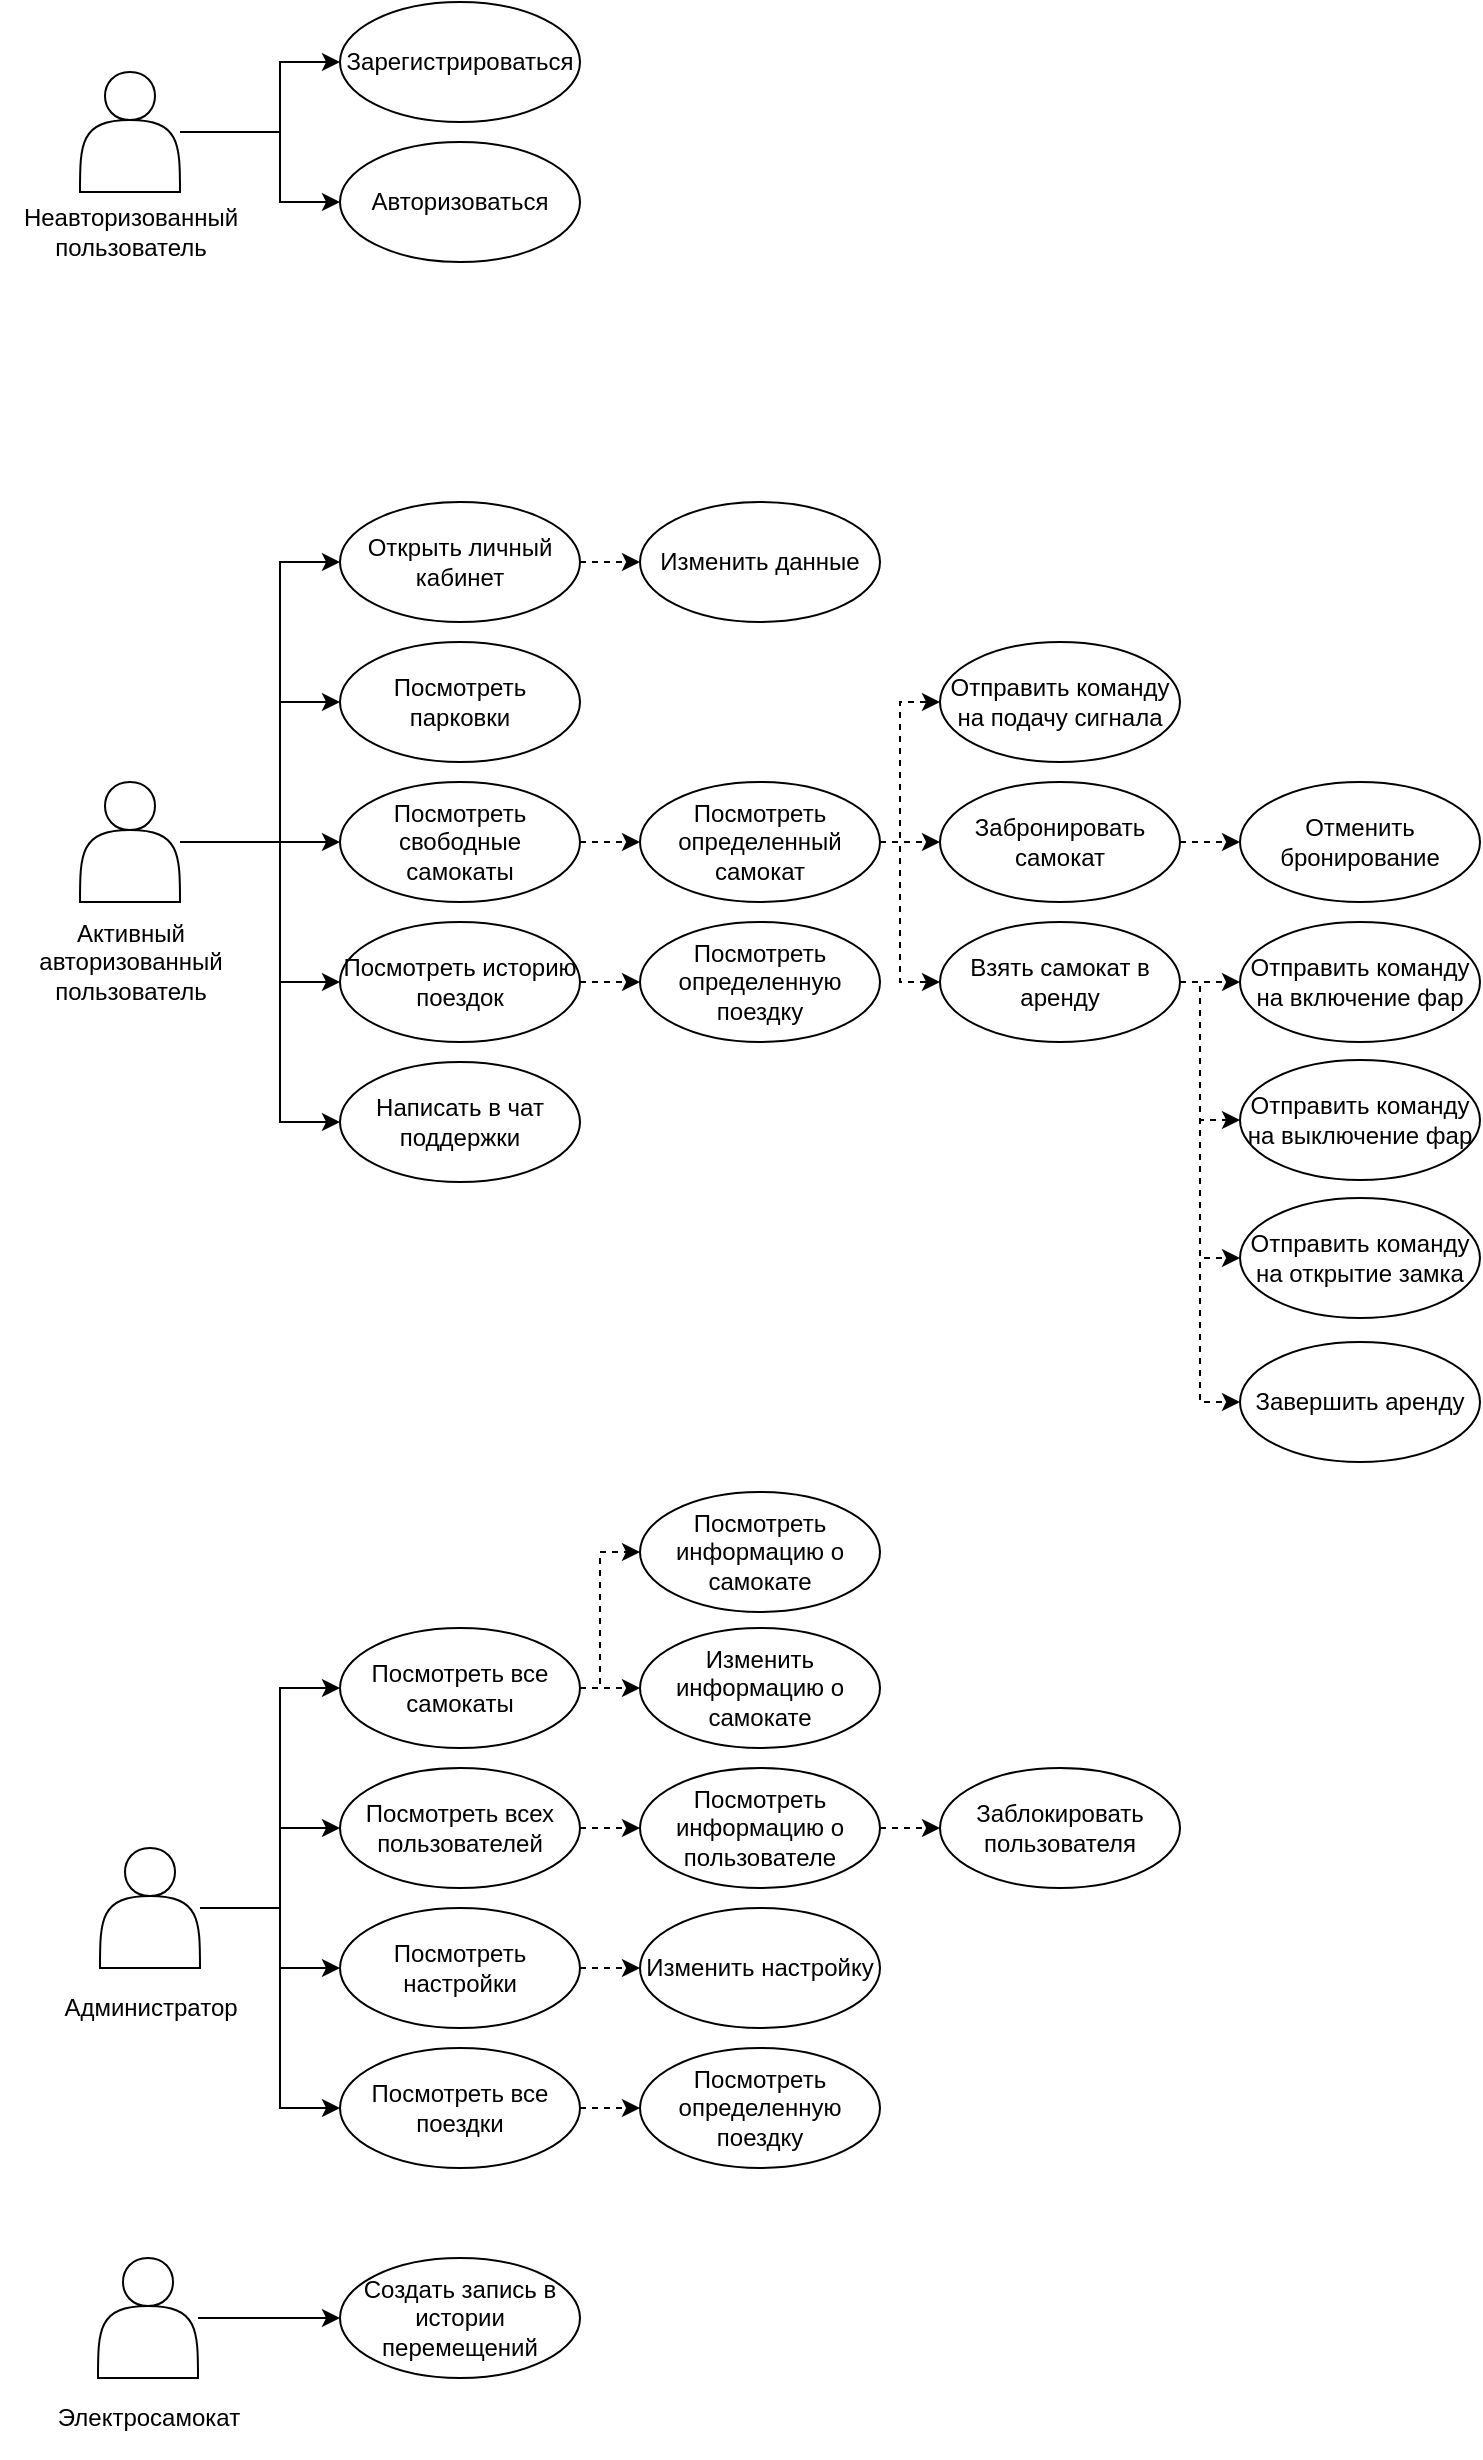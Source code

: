 <mxfile version="21.2.3" type="device">
  <diagram name="Страница 1" id="sC1vlXsgD7HMDIOW7rTh">
    <mxGraphModel dx="1242" dy="795" grid="1" gridSize="10" guides="1" tooltips="1" connect="1" arrows="1" fold="1" page="1" pageScale="1" pageWidth="827" pageHeight="1169" math="0" shadow="0">
      <root>
        <mxCell id="0" />
        <mxCell id="1" parent="0" />
        <mxCell id="RzFVJwVaNX9K7hLxJ5v1-6" style="edgeStyle=orthogonalEdgeStyle;rounded=0;orthogonalLoop=1;jettySize=auto;html=1;entryX=0;entryY=0.5;entryDx=0;entryDy=0;" parent="1" source="RzFVJwVaNX9K7hLxJ5v1-1" target="RzFVJwVaNX9K7hLxJ5v1-3" edge="1">
          <mxGeometry relative="1" as="geometry">
            <Array as="points">
              <mxPoint x="480" y="210" />
              <mxPoint x="480" y="175" />
            </Array>
          </mxGeometry>
        </mxCell>
        <mxCell id="RzFVJwVaNX9K7hLxJ5v1-7" style="edgeStyle=orthogonalEdgeStyle;rounded=0;orthogonalLoop=1;jettySize=auto;html=1;entryX=0;entryY=0.5;entryDx=0;entryDy=0;" parent="1" source="RzFVJwVaNX9K7hLxJ5v1-1" target="RzFVJwVaNX9K7hLxJ5v1-4" edge="1">
          <mxGeometry relative="1" as="geometry">
            <Array as="points">
              <mxPoint x="480" y="210" />
              <mxPoint x="480" y="245" />
            </Array>
          </mxGeometry>
        </mxCell>
        <mxCell id="RzFVJwVaNX9K7hLxJ5v1-3" value="Зарегистрироваться" style="ellipse;whiteSpace=wrap;html=1;" parent="1" vertex="1">
          <mxGeometry x="510" y="145" width="120" height="60" as="geometry" />
        </mxCell>
        <mxCell id="RzFVJwVaNX9K7hLxJ5v1-4" value="Авторизоваться" style="ellipse;whiteSpace=wrap;html=1;" parent="1" vertex="1">
          <mxGeometry x="510" y="215" width="120" height="60" as="geometry" />
        </mxCell>
        <mxCell id="RzFVJwVaNX9K7hLxJ5v1-9" value="" style="group" parent="1" vertex="1" connectable="0">
          <mxGeometry x="340" y="180" width="130" height="100" as="geometry" />
        </mxCell>
        <mxCell id="RzFVJwVaNX9K7hLxJ5v1-1" value="" style="shape=actor;whiteSpace=wrap;html=1;" parent="RzFVJwVaNX9K7hLxJ5v1-9" vertex="1">
          <mxGeometry x="40" width="50" height="60" as="geometry" />
        </mxCell>
        <mxCell id="RzFVJwVaNX9K7hLxJ5v1-2" value="Неавторизованный&lt;br&gt;пользователь" style="text;html=1;align=center;verticalAlign=middle;resizable=0;points=[];autosize=1;strokeColor=none;fillColor=none;" parent="RzFVJwVaNX9K7hLxJ5v1-9" vertex="1">
          <mxGeometry y="60" width="130" height="40" as="geometry" />
        </mxCell>
        <mxCell id="RzFVJwVaNX9K7hLxJ5v1-10" value="" style="group" parent="1" vertex="1" connectable="0">
          <mxGeometry x="340" y="535" width="195" height="110" as="geometry" />
        </mxCell>
        <mxCell id="RzFVJwVaNX9K7hLxJ5v1-11" value="" style="shape=actor;whiteSpace=wrap;html=1;" parent="RzFVJwVaNX9K7hLxJ5v1-10" vertex="1">
          <mxGeometry x="40" width="50" height="60" as="geometry" />
        </mxCell>
        <mxCell id="RzFVJwVaNX9K7hLxJ5v1-12" value="Активный&lt;br&gt;авторизованный&lt;br&gt;пользователь" style="text;html=1;align=center;verticalAlign=middle;resizable=0;points=[];autosize=1;strokeColor=none;fillColor=none;" parent="RzFVJwVaNX9K7hLxJ5v1-10" vertex="1">
          <mxGeometry x="5" y="60" width="120" height="60" as="geometry" />
        </mxCell>
        <mxCell id="RzFVJwVaNX9K7hLxJ5v1-25" value="" style="group" parent="1" vertex="1" connectable="0">
          <mxGeometry x="510" y="325" width="270" height="550" as="geometry" />
        </mxCell>
        <mxCell id="RzFVJwVaNX9K7hLxJ5v1-14" value="Открыть личный кабинет" style="ellipse;whiteSpace=wrap;html=1;" parent="RzFVJwVaNX9K7hLxJ5v1-25" vertex="1">
          <mxGeometry y="70" width="120" height="60" as="geometry" />
        </mxCell>
        <mxCell id="RzFVJwVaNX9K7hLxJ5v1-15" value="Посмотреть парковки" style="ellipse;whiteSpace=wrap;html=1;" parent="RzFVJwVaNX9K7hLxJ5v1-25" vertex="1">
          <mxGeometry y="140" width="120" height="60" as="geometry" />
        </mxCell>
        <mxCell id="RzFVJwVaNX9K7hLxJ5v1-16" value="Посмотреть свободные самокаты" style="ellipse;whiteSpace=wrap;html=1;" parent="RzFVJwVaNX9K7hLxJ5v1-25" vertex="1">
          <mxGeometry y="210" width="120" height="60" as="geometry" />
        </mxCell>
        <mxCell id="RzFVJwVaNX9K7hLxJ5v1-34" style="edgeStyle=orthogonalEdgeStyle;rounded=0;orthogonalLoop=1;jettySize=auto;html=1;exitX=1;exitY=0.5;exitDx=0;exitDy=0;entryX=0;entryY=0.5;entryDx=0;entryDy=0;dashed=1;" parent="RzFVJwVaNX9K7hLxJ5v1-25" source="RzFVJwVaNX9K7hLxJ5v1-17" target="RzFVJwVaNX9K7hLxJ5v1-18" edge="1">
          <mxGeometry relative="1" as="geometry" />
        </mxCell>
        <mxCell id="RzFVJwVaNX9K7hLxJ5v1-17" value="Посмотреть историю поездок" style="ellipse;whiteSpace=wrap;html=1;" parent="RzFVJwVaNX9K7hLxJ5v1-25" vertex="1">
          <mxGeometry y="280" width="120" height="60" as="geometry" />
        </mxCell>
        <mxCell id="RzFVJwVaNX9K7hLxJ5v1-18" value="Посмотреть определенную поездку" style="ellipse;whiteSpace=wrap;html=1;" parent="RzFVJwVaNX9K7hLxJ5v1-25" vertex="1">
          <mxGeometry x="150" y="280" width="120" height="60" as="geometry" />
        </mxCell>
        <mxCell id="RzFVJwVaNX9K7hLxJ5v1-19" value="Написать в чат поддержки" style="ellipse;whiteSpace=wrap;html=1;" parent="RzFVJwVaNX9K7hLxJ5v1-25" vertex="1">
          <mxGeometry y="350" width="120" height="60" as="geometry" />
        </mxCell>
        <mxCell id="Myr7llCobxsqNLO_jpLN-1" value="Изменить данные" style="ellipse;whiteSpace=wrap;html=1;" parent="RzFVJwVaNX9K7hLxJ5v1-25" vertex="1">
          <mxGeometry x="150" y="70" width="120" height="60" as="geometry" />
        </mxCell>
        <mxCell id="Myr7llCobxsqNLO_jpLN-2" style="edgeStyle=orthogonalEdgeStyle;rounded=0;orthogonalLoop=1;jettySize=auto;html=1;exitX=1;exitY=0.5;exitDx=0;exitDy=0;entryX=0;entryY=0.5;entryDx=0;entryDy=0;dashed=1;" parent="RzFVJwVaNX9K7hLxJ5v1-25" source="RzFVJwVaNX9K7hLxJ5v1-14" target="Myr7llCobxsqNLO_jpLN-1" edge="1">
          <mxGeometry relative="1" as="geometry">
            <mxPoint x="130" y="320" as="sourcePoint" />
            <mxPoint x="160" y="320" as="targetPoint" />
          </mxGeometry>
        </mxCell>
        <mxCell id="Myr7llCobxsqNLO_jpLN-5" value="Посмотреть определенный самокат" style="ellipse;whiteSpace=wrap;html=1;" parent="RzFVJwVaNX9K7hLxJ5v1-25" vertex="1">
          <mxGeometry x="150" y="210" width="120" height="60" as="geometry" />
        </mxCell>
        <mxCell id="Myr7llCobxsqNLO_jpLN-24" style="edgeStyle=orthogonalEdgeStyle;rounded=0;orthogonalLoop=1;jettySize=auto;html=1;exitX=1;exitY=0.5;exitDx=0;exitDy=0;entryX=0;entryY=0.5;entryDx=0;entryDy=0;dashed=1;" parent="RzFVJwVaNX9K7hLxJ5v1-25" source="RzFVJwVaNX9K7hLxJ5v1-16" target="Myr7llCobxsqNLO_jpLN-5" edge="1">
          <mxGeometry relative="1" as="geometry">
            <mxPoint x="130" y="320" as="sourcePoint" />
            <mxPoint x="160" y="320" as="targetPoint" />
          </mxGeometry>
        </mxCell>
        <mxCell id="RzFVJwVaNX9K7hLxJ5v1-27" style="edgeStyle=orthogonalEdgeStyle;rounded=0;orthogonalLoop=1;jettySize=auto;html=1;entryX=0;entryY=0.5;entryDx=0;entryDy=0;" parent="1" source="RzFVJwVaNX9K7hLxJ5v1-11" target="RzFVJwVaNX9K7hLxJ5v1-14" edge="1">
          <mxGeometry relative="1" as="geometry">
            <Array as="points">
              <mxPoint x="480" y="565" />
              <mxPoint x="480" y="425" />
            </Array>
          </mxGeometry>
        </mxCell>
        <mxCell id="RzFVJwVaNX9K7hLxJ5v1-28" style="edgeStyle=orthogonalEdgeStyle;rounded=0;orthogonalLoop=1;jettySize=auto;html=1;entryX=0;entryY=0.5;entryDx=0;entryDy=0;" parent="1" source="RzFVJwVaNX9K7hLxJ5v1-11" target="RzFVJwVaNX9K7hLxJ5v1-15" edge="1">
          <mxGeometry relative="1" as="geometry">
            <Array as="points">
              <mxPoint x="480" y="565" />
              <mxPoint x="480" y="495" />
            </Array>
          </mxGeometry>
        </mxCell>
        <mxCell id="RzFVJwVaNX9K7hLxJ5v1-29" style="edgeStyle=orthogonalEdgeStyle;rounded=0;orthogonalLoop=1;jettySize=auto;html=1;entryX=0;entryY=0.5;entryDx=0;entryDy=0;" parent="1" source="RzFVJwVaNX9K7hLxJ5v1-11" target="RzFVJwVaNX9K7hLxJ5v1-16" edge="1">
          <mxGeometry relative="1" as="geometry" />
        </mxCell>
        <mxCell id="RzFVJwVaNX9K7hLxJ5v1-30" style="edgeStyle=orthogonalEdgeStyle;rounded=0;orthogonalLoop=1;jettySize=auto;html=1;entryX=0;entryY=0.5;entryDx=0;entryDy=0;" parent="1" source="RzFVJwVaNX9K7hLxJ5v1-11" target="RzFVJwVaNX9K7hLxJ5v1-17" edge="1">
          <mxGeometry relative="1" as="geometry">
            <Array as="points">
              <mxPoint x="480" y="565" />
              <mxPoint x="480" y="635" />
            </Array>
          </mxGeometry>
        </mxCell>
        <mxCell id="RzFVJwVaNX9K7hLxJ5v1-31" style="edgeStyle=orthogonalEdgeStyle;rounded=0;orthogonalLoop=1;jettySize=auto;html=1;entryX=0;entryY=0.5;entryDx=0;entryDy=0;" parent="1" source="RzFVJwVaNX9K7hLxJ5v1-11" target="RzFVJwVaNX9K7hLxJ5v1-19" edge="1">
          <mxGeometry relative="1" as="geometry">
            <Array as="points">
              <mxPoint x="480" y="565" />
              <mxPoint x="480" y="705" />
            </Array>
          </mxGeometry>
        </mxCell>
        <mxCell id="RzFVJwVaNX9K7hLxJ5v1-53" value="" style="group" parent="1" vertex="1" connectable="0">
          <mxGeometry x="350" y="1068" width="140" height="100" as="geometry" />
        </mxCell>
        <mxCell id="RzFVJwVaNX9K7hLxJ5v1-54" value="" style="shape=actor;whiteSpace=wrap;html=1;" parent="RzFVJwVaNX9K7hLxJ5v1-53" vertex="1">
          <mxGeometry x="40" width="50" height="60" as="geometry" />
        </mxCell>
        <mxCell id="RzFVJwVaNX9K7hLxJ5v1-55" value="Администратор" style="text;html=1;align=center;verticalAlign=middle;resizable=0;points=[];autosize=1;strokeColor=none;fillColor=none;" parent="RzFVJwVaNX9K7hLxJ5v1-53" vertex="1">
          <mxGeometry x="10" y="65" width="110" height="30" as="geometry" />
        </mxCell>
        <mxCell id="RzFVJwVaNX9K7hLxJ5v1-56" value="Посмотреть все самокаты" style="ellipse;whiteSpace=wrap;html=1;" parent="1" vertex="1">
          <mxGeometry x="510" y="958" width="120" height="60" as="geometry" />
        </mxCell>
        <mxCell id="RzFVJwVaNX9K7hLxJ5v1-57" value="Посмотреть всех пользователей" style="ellipse;whiteSpace=wrap;html=1;" parent="1" vertex="1">
          <mxGeometry x="510" y="1028" width="120" height="60" as="geometry" />
        </mxCell>
        <mxCell id="RzFVJwVaNX9K7hLxJ5v1-58" value="Посмотреть настройки" style="ellipse;whiteSpace=wrap;html=1;" parent="1" vertex="1">
          <mxGeometry x="510" y="1098" width="120" height="60" as="geometry" />
        </mxCell>
        <mxCell id="RzFVJwVaNX9K7hLxJ5v1-61" value="Посмотреть определенную поездку" style="ellipse;whiteSpace=wrap;html=1;" parent="1" vertex="1">
          <mxGeometry x="660" y="1168" width="120" height="60" as="geometry" />
        </mxCell>
        <mxCell id="RzFVJwVaNX9K7hLxJ5v1-62" value="Посмотреть все поездки" style="ellipse;whiteSpace=wrap;html=1;" parent="1" vertex="1">
          <mxGeometry x="510" y="1168" width="120" height="60" as="geometry" />
        </mxCell>
        <mxCell id="RzFVJwVaNX9K7hLxJ5v1-64" style="edgeStyle=orthogonalEdgeStyle;rounded=0;orthogonalLoop=1;jettySize=auto;html=1;entryX=0;entryY=0.5;entryDx=0;entryDy=0;" parent="1" source="RzFVJwVaNX9K7hLxJ5v1-54" target="RzFVJwVaNX9K7hLxJ5v1-56" edge="1">
          <mxGeometry relative="1" as="geometry">
            <Array as="points">
              <mxPoint x="480" y="1098" />
              <mxPoint x="480" y="988" />
            </Array>
          </mxGeometry>
        </mxCell>
        <mxCell id="RzFVJwVaNX9K7hLxJ5v1-65" style="edgeStyle=orthogonalEdgeStyle;rounded=0;orthogonalLoop=1;jettySize=auto;html=1;entryX=0;entryY=0.5;entryDx=0;entryDy=0;" parent="1" source="RzFVJwVaNX9K7hLxJ5v1-54" target="RzFVJwVaNX9K7hLxJ5v1-57" edge="1">
          <mxGeometry relative="1" as="geometry">
            <Array as="points">
              <mxPoint x="480" y="1098" />
              <mxPoint x="480" y="1058" />
            </Array>
          </mxGeometry>
        </mxCell>
        <mxCell id="RzFVJwVaNX9K7hLxJ5v1-66" style="edgeStyle=orthogonalEdgeStyle;rounded=0;orthogonalLoop=1;jettySize=auto;html=1;entryX=0;entryY=0.5;entryDx=0;entryDy=0;" parent="1" source="RzFVJwVaNX9K7hLxJ5v1-54" target="RzFVJwVaNX9K7hLxJ5v1-58" edge="1">
          <mxGeometry relative="1" as="geometry">
            <Array as="points">
              <mxPoint x="480" y="1098" />
              <mxPoint x="480" y="1128" />
            </Array>
          </mxGeometry>
        </mxCell>
        <mxCell id="RzFVJwVaNX9K7hLxJ5v1-67" style="edgeStyle=orthogonalEdgeStyle;rounded=0;orthogonalLoop=1;jettySize=auto;html=1;entryX=0;entryY=0.5;entryDx=0;entryDy=0;" parent="1" source="RzFVJwVaNX9K7hLxJ5v1-54" target="RzFVJwVaNX9K7hLxJ5v1-62" edge="1">
          <mxGeometry relative="1" as="geometry">
            <Array as="points">
              <mxPoint x="480" y="1098" />
              <mxPoint x="480" y="1198" />
            </Array>
          </mxGeometry>
        </mxCell>
        <mxCell id="RzFVJwVaNX9K7hLxJ5v1-69" value="Посмотреть информацию о пользователе" style="ellipse;whiteSpace=wrap;html=1;" parent="1" vertex="1">
          <mxGeometry x="660" y="1028" width="120" height="60" as="geometry" />
        </mxCell>
        <mxCell id="RzFVJwVaNX9K7hLxJ5v1-70" value="Заблокировать пользователя" style="ellipse;whiteSpace=wrap;html=1;" parent="1" vertex="1">
          <mxGeometry x="810" y="1028" width="120" height="60" as="geometry" />
        </mxCell>
        <mxCell id="RzFVJwVaNX9K7hLxJ5v1-73" value="Посмотреть информацию о самокате" style="ellipse;whiteSpace=wrap;html=1;" parent="1" vertex="1">
          <mxGeometry x="660" y="890" width="120" height="60" as="geometry" />
        </mxCell>
        <mxCell id="RzFVJwVaNX9K7hLxJ5v1-74" value="Изменить информацию о самокате" style="ellipse;whiteSpace=wrap;html=1;" parent="1" vertex="1">
          <mxGeometry x="660" y="958" width="120" height="60" as="geometry" />
        </mxCell>
        <mxCell id="RzFVJwVaNX9K7hLxJ5v1-78" value="" style="group" parent="1" vertex="1" connectable="0">
          <mxGeometry x="349" y="1273" width="130" height="100" as="geometry" />
        </mxCell>
        <mxCell id="RzFVJwVaNX9K7hLxJ5v1-79" value="" style="shape=actor;whiteSpace=wrap;html=1;" parent="RzFVJwVaNX9K7hLxJ5v1-78" vertex="1">
          <mxGeometry x="40" width="50" height="60" as="geometry" />
        </mxCell>
        <mxCell id="RzFVJwVaNX9K7hLxJ5v1-80" value="Электросамокат" style="text;html=1;align=center;verticalAlign=middle;resizable=0;points=[];autosize=1;strokeColor=none;fillColor=none;" parent="RzFVJwVaNX9K7hLxJ5v1-78" vertex="1">
          <mxGeometry x="5" y="65" width="120" height="30" as="geometry" />
        </mxCell>
        <mxCell id="RzFVJwVaNX9K7hLxJ5v1-81" value="Создать запись в истории перемещений" style="ellipse;whiteSpace=wrap;html=1;" parent="1" vertex="1">
          <mxGeometry x="510" y="1273" width="120" height="60" as="geometry" />
        </mxCell>
        <mxCell id="RzFVJwVaNX9K7hLxJ5v1-82" style="edgeStyle=orthogonalEdgeStyle;rounded=0;orthogonalLoop=1;jettySize=auto;html=1;entryX=0;entryY=0.5;entryDx=0;entryDy=0;" parent="1" source="RzFVJwVaNX9K7hLxJ5v1-79" target="RzFVJwVaNX9K7hLxJ5v1-81" edge="1">
          <mxGeometry relative="1" as="geometry" />
        </mxCell>
        <mxCell id="RzFVJwVaNX9K7hLxJ5v1-20" value="Взять самокат в аренду" style="ellipse;whiteSpace=wrap;html=1;" parent="1" vertex="1">
          <mxGeometry x="810" y="605" width="120" height="60" as="geometry" />
        </mxCell>
        <mxCell id="RzFVJwVaNX9K7hLxJ5v1-21" value="Завершить аренду" style="ellipse;whiteSpace=wrap;html=1;" parent="1" vertex="1">
          <mxGeometry x="960" y="815" width="120" height="60" as="geometry" />
        </mxCell>
        <mxCell id="RzFVJwVaNX9K7hLxJ5v1-36" style="edgeStyle=orthogonalEdgeStyle;rounded=0;orthogonalLoop=1;jettySize=auto;html=1;entryX=0;entryY=0.5;entryDx=0;entryDy=0;dashed=1;" parent="1" source="RzFVJwVaNX9K7hLxJ5v1-20" edge="1">
          <mxGeometry relative="1" as="geometry">
            <Array as="points">
              <mxPoint x="950" y="635" />
              <mxPoint x="950" y="635" />
            </Array>
            <mxPoint x="960" y="635" as="targetPoint" />
          </mxGeometry>
        </mxCell>
        <mxCell id="Myr7llCobxsqNLO_jpLN-25" style="edgeStyle=orthogonalEdgeStyle;rounded=0;orthogonalLoop=1;jettySize=auto;html=1;entryX=0;entryY=0.5;entryDx=0;entryDy=0;dashed=1;exitX=1;exitY=0.5;exitDx=0;exitDy=0;" parent="1" source="Myr7llCobxsqNLO_jpLN-5" target="RzFVJwVaNX9K7hLxJ5v1-20" edge="1">
          <mxGeometry relative="1" as="geometry">
            <Array as="points">
              <mxPoint x="790" y="565" />
              <mxPoint x="790" y="635" />
            </Array>
            <mxPoint x="940" y="575" as="sourcePoint" />
            <mxPoint x="970" y="575" as="targetPoint" />
          </mxGeometry>
        </mxCell>
        <mxCell id="RzFVJwVaNX9K7hLxJ5v1-24" value="Забронировать самокат" style="ellipse;whiteSpace=wrap;html=1;" parent="1" vertex="1">
          <mxGeometry x="810" y="535" width="120" height="60" as="geometry" />
        </mxCell>
        <mxCell id="Myr7llCobxsqNLO_jpLN-3" value="Отменить бронирование" style="ellipse;whiteSpace=wrap;html=1;" parent="1" vertex="1">
          <mxGeometry x="960" y="535" width="120" height="60" as="geometry" />
        </mxCell>
        <mxCell id="Myr7llCobxsqNLO_jpLN-4" style="edgeStyle=orthogonalEdgeStyle;rounded=0;orthogonalLoop=1;jettySize=auto;html=1;exitX=1;exitY=0.5;exitDx=0;exitDy=0;entryX=0;entryY=0.5;entryDx=0;entryDy=0;dashed=1;" parent="1" source="RzFVJwVaNX9K7hLxJ5v1-24" target="Myr7llCobxsqNLO_jpLN-3" edge="1">
          <mxGeometry relative="1" as="geometry">
            <mxPoint x="940" y="365" as="sourcePoint" />
            <mxPoint x="970" y="365" as="targetPoint" />
          </mxGeometry>
        </mxCell>
        <mxCell id="Myr7llCobxsqNLO_jpLN-27" style="edgeStyle=orthogonalEdgeStyle;rounded=0;orthogonalLoop=1;jettySize=auto;html=1;entryX=0;entryY=0.5;entryDx=0;entryDy=0;dashed=1;exitX=1;exitY=0.5;exitDx=0;exitDy=0;" parent="1" source="Myr7llCobxsqNLO_jpLN-5" target="RzFVJwVaNX9K7hLxJ5v1-24" edge="1">
          <mxGeometry relative="1" as="geometry">
            <Array as="points">
              <mxPoint x="800" y="565" />
              <mxPoint x="800" y="565" />
            </Array>
            <mxPoint x="790" y="575" as="sourcePoint" />
            <mxPoint x="820" y="610" as="targetPoint" />
          </mxGeometry>
        </mxCell>
        <mxCell id="Myr7llCobxsqNLO_jpLN-28" value="Отправить команду на подачу сигнала" style="ellipse;whiteSpace=wrap;html=1;" parent="1" vertex="1">
          <mxGeometry x="810" y="465" width="120" height="60" as="geometry" />
        </mxCell>
        <mxCell id="Myr7llCobxsqNLO_jpLN-29" style="edgeStyle=orthogonalEdgeStyle;rounded=0;orthogonalLoop=1;jettySize=auto;html=1;entryX=0;entryY=0.5;entryDx=0;entryDy=0;dashed=1;exitX=1;exitY=0.5;exitDx=0;exitDy=0;" parent="1" source="Myr7llCobxsqNLO_jpLN-5" target="Myr7llCobxsqNLO_jpLN-28" edge="1">
          <mxGeometry relative="1" as="geometry">
            <Array as="points">
              <mxPoint x="790" y="565" />
              <mxPoint x="790" y="495" />
            </Array>
            <mxPoint x="790" y="575" as="sourcePoint" />
            <mxPoint x="820" y="575" as="targetPoint" />
          </mxGeometry>
        </mxCell>
        <mxCell id="Myr7llCobxsqNLO_jpLN-30" value="Отправить команду на открытие замка" style="ellipse;whiteSpace=wrap;html=1;" parent="1" vertex="1">
          <mxGeometry x="960" y="743" width="120" height="60" as="geometry" />
        </mxCell>
        <mxCell id="Myr7llCobxsqNLO_jpLN-31" value="Отправить команду на включение фар" style="ellipse;whiteSpace=wrap;html=1;" parent="1" vertex="1">
          <mxGeometry x="960" y="605" width="120" height="60" as="geometry" />
        </mxCell>
        <mxCell id="Myr7llCobxsqNLO_jpLN-32" value="Отправить команду на выключение фар" style="ellipse;whiteSpace=wrap;html=1;" parent="1" vertex="1">
          <mxGeometry x="960" y="674" width="120" height="60" as="geometry" />
        </mxCell>
        <mxCell id="Myr7llCobxsqNLO_jpLN-34" style="edgeStyle=orthogonalEdgeStyle;rounded=0;orthogonalLoop=1;jettySize=auto;html=1;entryX=0;entryY=0.5;entryDx=0;entryDy=0;dashed=1;exitX=1;exitY=0.5;exitDx=0;exitDy=0;" parent="1" source="RzFVJwVaNX9K7hLxJ5v1-20" target="Myr7llCobxsqNLO_jpLN-32" edge="1">
          <mxGeometry relative="1" as="geometry">
            <Array as="points">
              <mxPoint x="940" y="635" />
              <mxPoint x="940" y="704" />
            </Array>
            <mxPoint x="940" y="645" as="sourcePoint" />
            <mxPoint x="970" y="645" as="targetPoint" />
          </mxGeometry>
        </mxCell>
        <mxCell id="Myr7llCobxsqNLO_jpLN-35" style="edgeStyle=orthogonalEdgeStyle;rounded=0;orthogonalLoop=1;jettySize=auto;html=1;entryX=0;entryY=0.5;entryDx=0;entryDy=0;dashed=1;exitX=1;exitY=0.5;exitDx=0;exitDy=0;" parent="1" source="RzFVJwVaNX9K7hLxJ5v1-20" target="Myr7llCobxsqNLO_jpLN-30" edge="1">
          <mxGeometry relative="1" as="geometry">
            <Array as="points">
              <mxPoint x="940" y="635" />
              <mxPoint x="940" y="773" />
            </Array>
            <mxPoint x="940" y="645" as="sourcePoint" />
            <mxPoint x="970" y="714" as="targetPoint" />
          </mxGeometry>
        </mxCell>
        <mxCell id="Myr7llCobxsqNLO_jpLN-36" style="edgeStyle=orthogonalEdgeStyle;rounded=0;orthogonalLoop=1;jettySize=auto;html=1;entryX=0;entryY=0.5;entryDx=0;entryDy=0;dashed=1;exitX=1;exitY=0.5;exitDx=0;exitDy=0;" parent="1" source="RzFVJwVaNX9K7hLxJ5v1-20" target="RzFVJwVaNX9K7hLxJ5v1-21" edge="1">
          <mxGeometry relative="1" as="geometry">
            <Array as="points">
              <mxPoint x="940" y="635" />
              <mxPoint x="940" y="845" />
            </Array>
            <mxPoint x="940" y="645" as="sourcePoint" />
            <mxPoint x="970" y="783" as="targetPoint" />
          </mxGeometry>
        </mxCell>
        <mxCell id="Myr7llCobxsqNLO_jpLN-51" value="Изменить настройку" style="ellipse;whiteSpace=wrap;html=1;" parent="1" vertex="1">
          <mxGeometry x="660" y="1098" width="120" height="60" as="geometry" />
        </mxCell>
        <mxCell id="Myr7llCobxsqNLO_jpLN-54" style="edgeStyle=orthogonalEdgeStyle;rounded=0;orthogonalLoop=1;jettySize=auto;html=1;entryX=0;entryY=0.5;entryDx=0;entryDy=0;dashed=1;exitX=1;exitY=0.5;exitDx=0;exitDy=0;" parent="1" source="RzFVJwVaNX9K7hLxJ5v1-58" target="Myr7llCobxsqNLO_jpLN-51" edge="1">
          <mxGeometry relative="1" as="geometry">
            <mxPoint x="640" y="1208" as="sourcePoint" />
            <mxPoint x="670" y="1208" as="targetPoint" />
          </mxGeometry>
        </mxCell>
        <mxCell id="Myr7llCobxsqNLO_jpLN-55" style="edgeStyle=orthogonalEdgeStyle;rounded=0;orthogonalLoop=1;jettySize=auto;html=1;entryX=0;entryY=0.5;entryDx=0;entryDy=0;dashed=1;exitX=1;exitY=0.5;exitDx=0;exitDy=0;" parent="1" source="RzFVJwVaNX9K7hLxJ5v1-62" target="RzFVJwVaNX9K7hLxJ5v1-61" edge="1">
          <mxGeometry relative="1" as="geometry">
            <mxPoint x="640" y="1208" as="sourcePoint" />
            <mxPoint x="670" y="1208" as="targetPoint" />
          </mxGeometry>
        </mxCell>
        <mxCell id="Myr7llCobxsqNLO_jpLN-56" style="edgeStyle=orthogonalEdgeStyle;rounded=0;orthogonalLoop=1;jettySize=auto;html=1;entryX=0;entryY=0.5;entryDx=0;entryDy=0;dashed=1;exitX=1;exitY=0.5;exitDx=0;exitDy=0;" parent="1" source="RzFVJwVaNX9K7hLxJ5v1-57" target="RzFVJwVaNX9K7hLxJ5v1-69" edge="1">
          <mxGeometry relative="1" as="geometry">
            <mxPoint x="640" y="1138" as="sourcePoint" />
            <mxPoint x="670" y="1138" as="targetPoint" />
          </mxGeometry>
        </mxCell>
        <mxCell id="Myr7llCobxsqNLO_jpLN-57" style="edgeStyle=orthogonalEdgeStyle;rounded=0;orthogonalLoop=1;jettySize=auto;html=1;entryX=0;entryY=0.5;entryDx=0;entryDy=0;dashed=1;exitX=1;exitY=0.5;exitDx=0;exitDy=0;" parent="1" source="RzFVJwVaNX9K7hLxJ5v1-56" target="RzFVJwVaNX9K7hLxJ5v1-74" edge="1">
          <mxGeometry relative="1" as="geometry">
            <mxPoint x="640" y="1068" as="sourcePoint" />
            <mxPoint x="670" y="1068" as="targetPoint" />
          </mxGeometry>
        </mxCell>
        <mxCell id="Myr7llCobxsqNLO_jpLN-58" style="edgeStyle=orthogonalEdgeStyle;rounded=0;orthogonalLoop=1;jettySize=auto;html=1;entryX=0;entryY=0.5;entryDx=0;entryDy=0;dashed=1;exitX=1;exitY=0.5;exitDx=0;exitDy=0;" parent="1" source="RzFVJwVaNX9K7hLxJ5v1-56" target="RzFVJwVaNX9K7hLxJ5v1-73" edge="1">
          <mxGeometry relative="1" as="geometry">
            <mxPoint x="640" y="998" as="sourcePoint" />
            <mxPoint x="670" y="998" as="targetPoint" />
            <Array as="points">
              <mxPoint x="640" y="988" />
              <mxPoint x="640" y="920" />
            </Array>
          </mxGeometry>
        </mxCell>
        <mxCell id="Myr7llCobxsqNLO_jpLN-59" style="edgeStyle=orthogonalEdgeStyle;rounded=0;orthogonalLoop=1;jettySize=auto;html=1;entryX=0;entryY=0.5;entryDx=0;entryDy=0;dashed=1;exitX=1;exitY=0.5;exitDx=0;exitDy=0;" parent="1" source="RzFVJwVaNX9K7hLxJ5v1-69" target="RzFVJwVaNX9K7hLxJ5v1-70" edge="1">
          <mxGeometry relative="1" as="geometry">
            <mxPoint x="640" y="998" as="sourcePoint" />
            <mxPoint x="670" y="998" as="targetPoint" />
          </mxGeometry>
        </mxCell>
      </root>
    </mxGraphModel>
  </diagram>
</mxfile>
